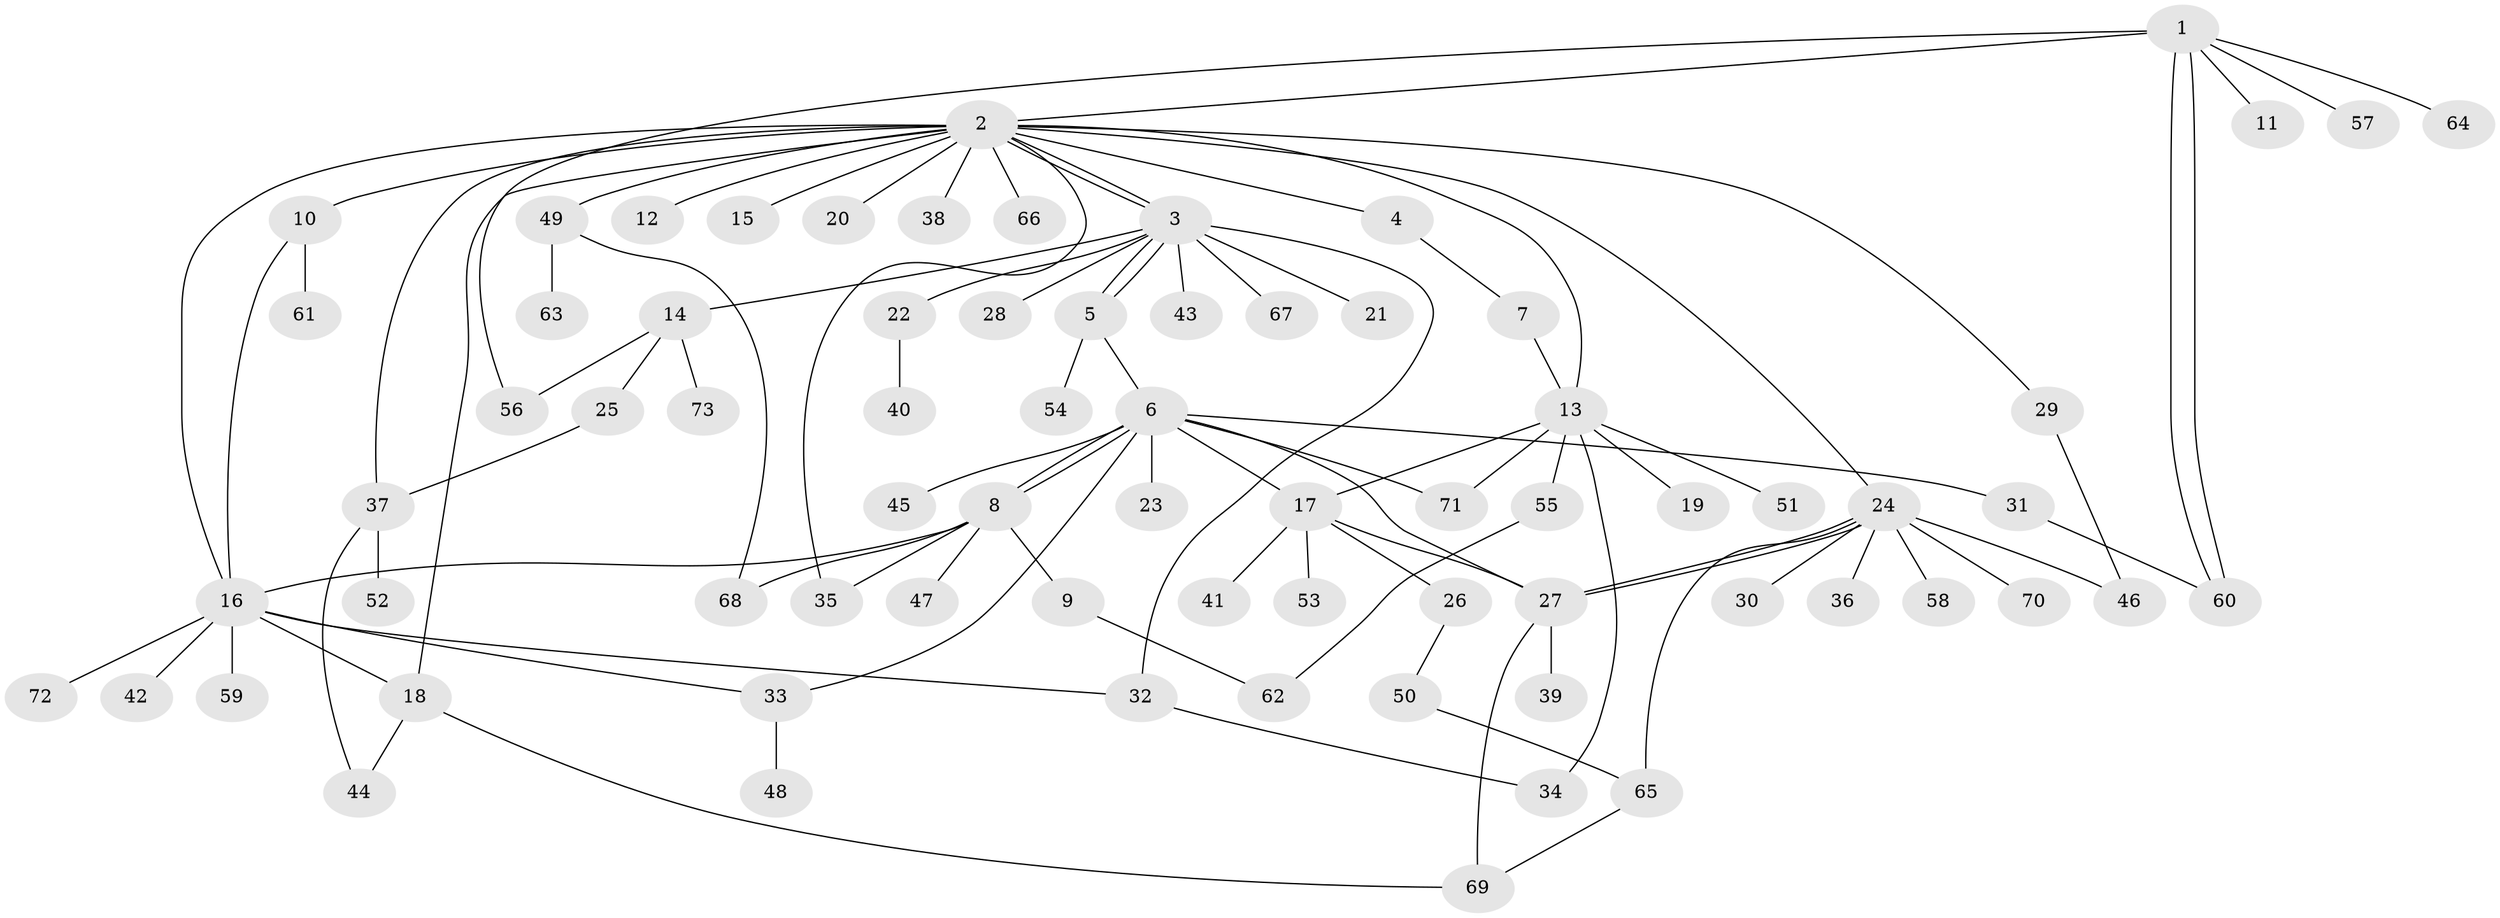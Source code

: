 // Generated by graph-tools (version 1.1) at 2025/14/03/09/25 04:14:22]
// undirected, 73 vertices, 99 edges
graph export_dot {
graph [start="1"]
  node [color=gray90,style=filled];
  1;
  2;
  3;
  4;
  5;
  6;
  7;
  8;
  9;
  10;
  11;
  12;
  13;
  14;
  15;
  16;
  17;
  18;
  19;
  20;
  21;
  22;
  23;
  24;
  25;
  26;
  27;
  28;
  29;
  30;
  31;
  32;
  33;
  34;
  35;
  36;
  37;
  38;
  39;
  40;
  41;
  42;
  43;
  44;
  45;
  46;
  47;
  48;
  49;
  50;
  51;
  52;
  53;
  54;
  55;
  56;
  57;
  58;
  59;
  60;
  61;
  62;
  63;
  64;
  65;
  66;
  67;
  68;
  69;
  70;
  71;
  72;
  73;
  1 -- 2;
  1 -- 11;
  1 -- 56;
  1 -- 57;
  1 -- 60;
  1 -- 60;
  1 -- 64;
  2 -- 3;
  2 -- 3;
  2 -- 4;
  2 -- 10;
  2 -- 12;
  2 -- 13;
  2 -- 15;
  2 -- 16;
  2 -- 18;
  2 -- 20;
  2 -- 24;
  2 -- 29;
  2 -- 35;
  2 -- 37;
  2 -- 38;
  2 -- 49;
  2 -- 66;
  3 -- 5;
  3 -- 5;
  3 -- 14;
  3 -- 21;
  3 -- 22;
  3 -- 28;
  3 -- 32;
  3 -- 43;
  3 -- 67;
  4 -- 7;
  5 -- 6;
  5 -- 54;
  6 -- 8;
  6 -- 8;
  6 -- 17;
  6 -- 23;
  6 -- 27;
  6 -- 31;
  6 -- 33;
  6 -- 45;
  6 -- 71;
  7 -- 13;
  8 -- 9;
  8 -- 16;
  8 -- 35;
  8 -- 47;
  8 -- 68;
  9 -- 62;
  10 -- 16;
  10 -- 61;
  13 -- 17;
  13 -- 19;
  13 -- 34;
  13 -- 51;
  13 -- 55;
  13 -- 71;
  14 -- 25;
  14 -- 56;
  14 -- 73;
  16 -- 18;
  16 -- 32;
  16 -- 33;
  16 -- 42;
  16 -- 59;
  16 -- 72;
  17 -- 26;
  17 -- 27;
  17 -- 41;
  17 -- 53;
  18 -- 44;
  18 -- 69;
  22 -- 40;
  24 -- 27;
  24 -- 27;
  24 -- 30;
  24 -- 36;
  24 -- 46;
  24 -- 58;
  24 -- 65;
  24 -- 70;
  25 -- 37;
  26 -- 50;
  27 -- 39;
  27 -- 69;
  29 -- 46;
  31 -- 60;
  32 -- 34;
  33 -- 48;
  37 -- 44;
  37 -- 52;
  49 -- 63;
  49 -- 68;
  50 -- 65;
  55 -- 62;
  65 -- 69;
}
